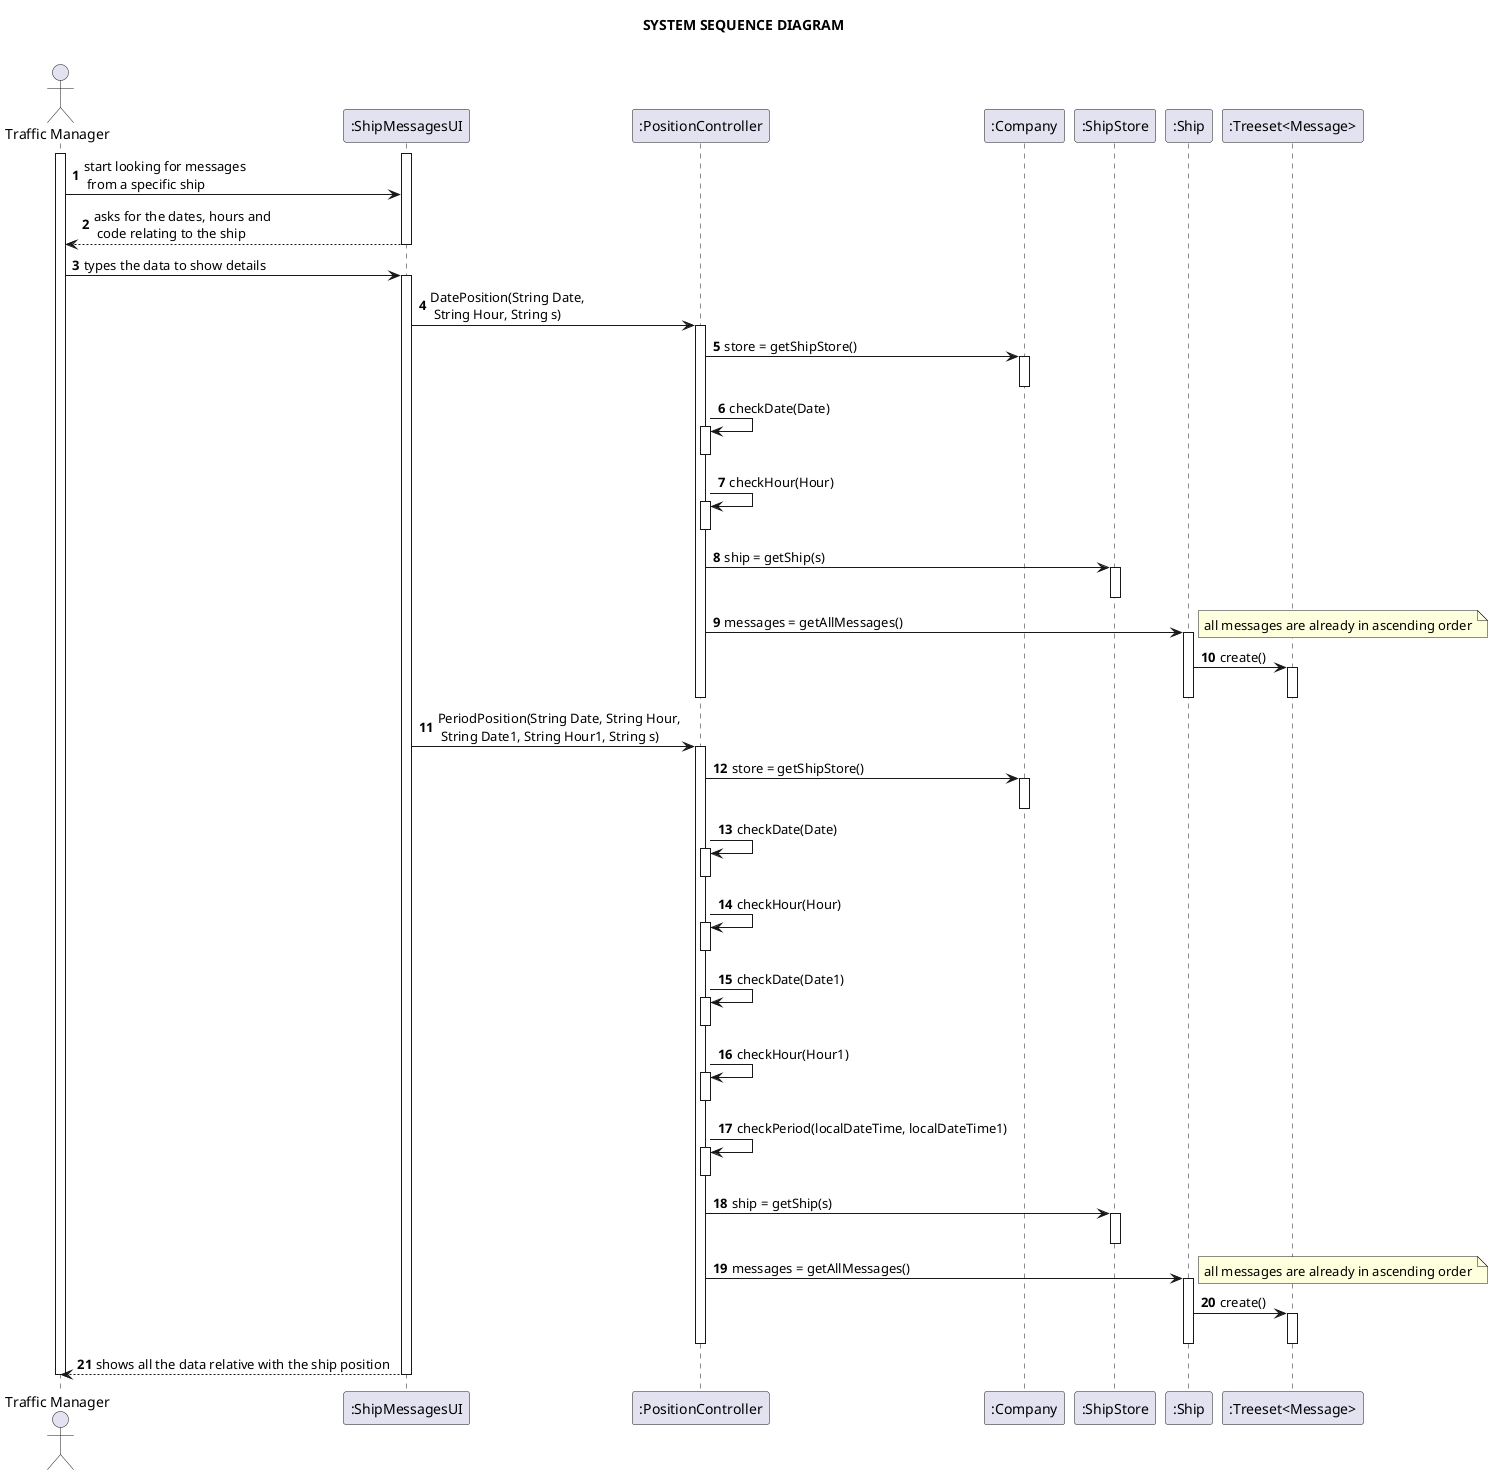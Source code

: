 @startuml

title <b>SYSTEM SEQUENCE DIAGRAM\n
autonumber
'hide footbox
actor "Traffic Manager" as MAN

participant ":ShipMessagesUI" as UI
participant ":PositionController" as Controller
participant ":Company" as Company
participant ":ShipStore" as Store

participant ":Ship" as ship
participant ":Treeset<Message>" as messagesset

activate MAN
activate UI

MAN -> UI: start looking for messages \n from a specific ship
UI --> MAN : asks for the dates, hours and \n code relating to the ship

deactivate UI

MAN -> UI : types the data to show details
activate UI

UI -> Controller : DatePosition(String Date, \n String Hour, String s)
activate Controller

Controller -> Company : store = getShipStore()
activate Company
deactivate Company

Controller -> Controller: checkDate(Date)
activate Controller
deactivate Controller
Controller -> Controller: checkHour(Hour)
activate Controller
deactivate Controller

Controller -> Store: ship = getShip(s)
activate Store
deactivate Store

Controller -> ship: messages = getAllMessages()

note right: all messages are already in ascending order
activate ship
ship -> messagesset: create()
activate messagesset
deactivate messagesset
deactivate ship

deactivate Controller

UI -> Controller : PeriodPosition(String Date, String Hour, \n String Date1, String Hour1, String s)
activate Controller

Controller -> Company : store = getShipStore()
activate Company
deactivate Company

Controller -> Controller: checkDate(Date)
activate Controller
deactivate Controller
Controller -> Controller: checkHour(Hour)
activate Controller
deactivate Controller
Controller -> Controller: checkDate(Date1)
activate Controller
deactivate Controller
Controller -> Controller: checkHour(Hour1)
activate Controller
deactivate Controller
Controller -> Controller: checkPeriod(localDateTime, localDateTime1)
activate Controller
deactivate Controller

Controller -> Store: ship = getShip(s)
activate Store
deactivate Store

Controller -> ship: messages = getAllMessages()

note right: all messages are already in ascending order
activate ship
ship -> messagesset: create()
activate messagesset

deactivate messagesset
deactivate ship
deactivate Store
deactivate Controller
UI --> MAN: shows all the data relative with the ship position
deactivate UI
deactivate MAN
@enduml